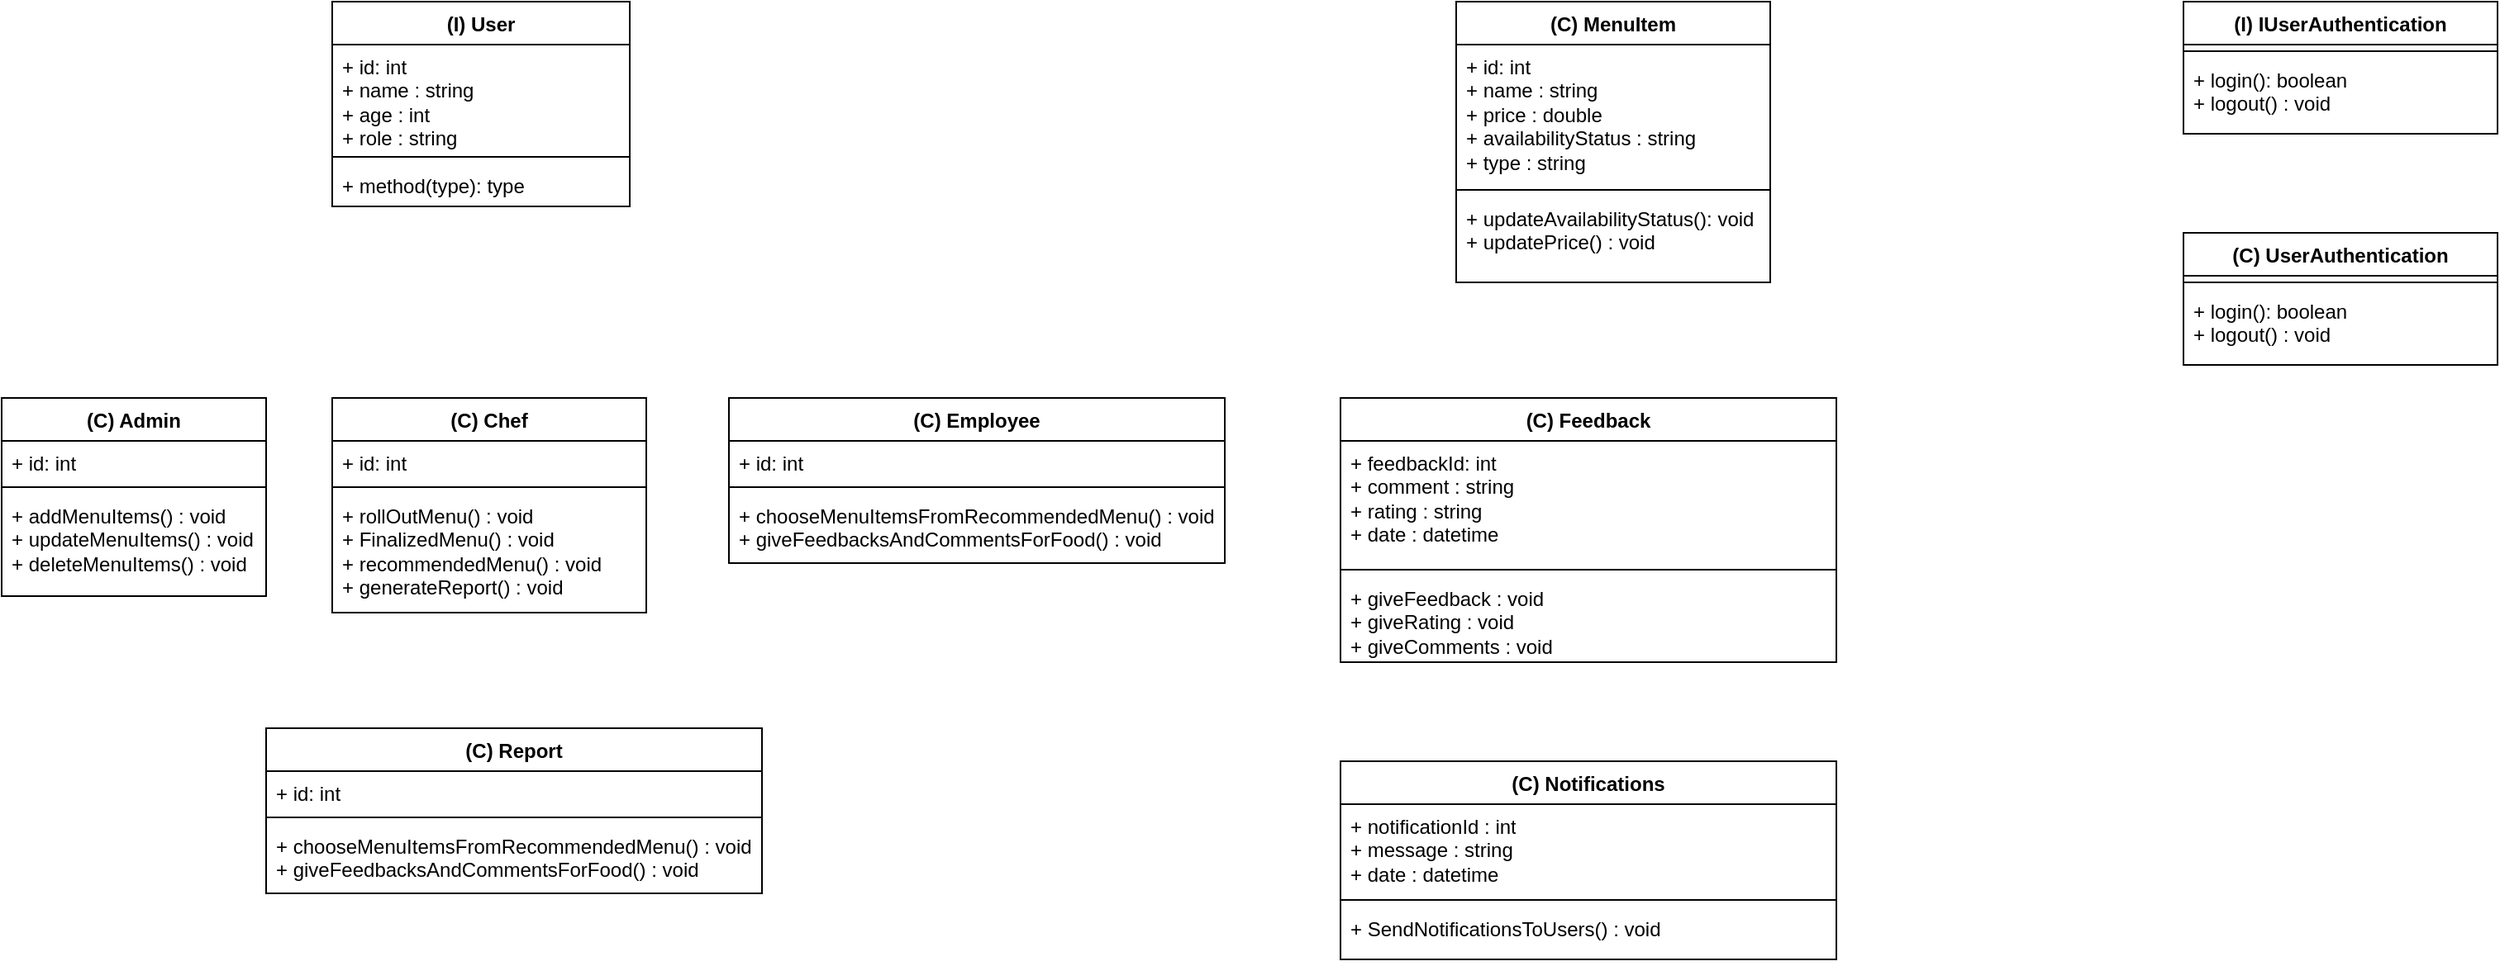 <mxfile version="24.4.13" type="device">
  <diagram name="Page-1" id="cNhhz2WzW6dZc9zlNptK">
    <mxGraphModel dx="1195" dy="697" grid="1" gridSize="10" guides="1" tooltips="1" connect="1" arrows="1" fold="1" page="1" pageScale="1" pageWidth="850" pageHeight="1100" math="0" shadow="0">
      <root>
        <mxCell id="0" />
        <mxCell id="1" parent="0" />
        <mxCell id="4vxcpAwt6vZOjD-WWusL-1" value="(I) User" style="swimlane;fontStyle=1;align=center;verticalAlign=top;childLayout=stackLayout;horizontal=1;startSize=26;horizontalStack=0;resizeParent=1;resizeParentMax=0;resizeLast=0;collapsible=1;marginBottom=0;whiteSpace=wrap;html=1;" vertex="1" parent="1">
          <mxGeometry x="200" y="80" width="180" height="124" as="geometry">
            <mxRectangle x="220" y="110" width="70" height="30" as="alternateBounds" />
          </mxGeometry>
        </mxCell>
        <mxCell id="4vxcpAwt6vZOjD-WWusL-2" value="+ id: int&lt;div&gt;+ name : string&lt;br&gt;+ age : int&lt;br&gt;+ role : string&lt;/div&gt;" style="text;strokeColor=none;fillColor=none;align=left;verticalAlign=top;spacingLeft=4;spacingRight=4;overflow=hidden;rotatable=0;points=[[0,0.5],[1,0.5]];portConstraint=eastwest;whiteSpace=wrap;html=1;" vertex="1" parent="4vxcpAwt6vZOjD-WWusL-1">
          <mxGeometry y="26" width="180" height="64" as="geometry" />
        </mxCell>
        <mxCell id="4vxcpAwt6vZOjD-WWusL-3" value="" style="line;strokeWidth=1;fillColor=none;align=left;verticalAlign=middle;spacingTop=-1;spacingLeft=3;spacingRight=3;rotatable=0;labelPosition=right;points=[];portConstraint=eastwest;strokeColor=inherit;" vertex="1" parent="4vxcpAwt6vZOjD-WWusL-1">
          <mxGeometry y="90" width="180" height="8" as="geometry" />
        </mxCell>
        <mxCell id="4vxcpAwt6vZOjD-WWusL-4" value="+ method(type): type" style="text;strokeColor=none;fillColor=none;align=left;verticalAlign=top;spacingLeft=4;spacingRight=4;overflow=hidden;rotatable=0;points=[[0,0.5],[1,0.5]];portConstraint=eastwest;whiteSpace=wrap;html=1;" vertex="1" parent="4vxcpAwt6vZOjD-WWusL-1">
          <mxGeometry y="98" width="180" height="26" as="geometry" />
        </mxCell>
        <mxCell id="4vxcpAwt6vZOjD-WWusL-5" value="(C) Admin" style="swimlane;fontStyle=1;align=center;verticalAlign=top;childLayout=stackLayout;horizontal=1;startSize=26;horizontalStack=0;resizeParent=1;resizeParentMax=0;resizeLast=0;collapsible=1;marginBottom=0;whiteSpace=wrap;html=1;" vertex="1" parent="1">
          <mxGeometry y="320" width="160" height="120" as="geometry">
            <mxRectangle x="220" y="110" width="70" height="30" as="alternateBounds" />
          </mxGeometry>
        </mxCell>
        <mxCell id="4vxcpAwt6vZOjD-WWusL-6" value="+ id: int" style="text;strokeColor=none;fillColor=none;align=left;verticalAlign=top;spacingLeft=4;spacingRight=4;overflow=hidden;rotatable=0;points=[[0,0.5],[1,0.5]];portConstraint=eastwest;whiteSpace=wrap;html=1;" vertex="1" parent="4vxcpAwt6vZOjD-WWusL-5">
          <mxGeometry y="26" width="160" height="24" as="geometry" />
        </mxCell>
        <mxCell id="4vxcpAwt6vZOjD-WWusL-7" value="" style="line;strokeWidth=1;fillColor=none;align=left;verticalAlign=middle;spacingTop=-1;spacingLeft=3;spacingRight=3;rotatable=0;labelPosition=right;points=[];portConstraint=eastwest;strokeColor=inherit;" vertex="1" parent="4vxcpAwt6vZOjD-WWusL-5">
          <mxGeometry y="50" width="160" height="8" as="geometry" />
        </mxCell>
        <mxCell id="4vxcpAwt6vZOjD-WWusL-8" value="+ addMenuItems() : void&lt;div&gt;+ updateMenuItems() : void&lt;br&gt;+ deleteMenuItems() : void&lt;/div&gt;" style="text;strokeColor=none;fillColor=none;align=left;verticalAlign=top;spacingLeft=4;spacingRight=4;overflow=hidden;rotatable=0;points=[[0,0.5],[1,0.5]];portConstraint=eastwest;whiteSpace=wrap;html=1;" vertex="1" parent="4vxcpAwt6vZOjD-WWusL-5">
          <mxGeometry y="58" width="160" height="62" as="geometry" />
        </mxCell>
        <mxCell id="4vxcpAwt6vZOjD-WWusL-9" value="(C)&amp;nbsp;Chef" style="swimlane;fontStyle=1;align=center;verticalAlign=top;childLayout=stackLayout;horizontal=1;startSize=26;horizontalStack=0;resizeParent=1;resizeParentMax=0;resizeLast=0;collapsible=1;marginBottom=0;whiteSpace=wrap;html=1;" vertex="1" parent="1">
          <mxGeometry x="200" y="320" width="190" height="130" as="geometry">
            <mxRectangle x="220" y="110" width="70" height="30" as="alternateBounds" />
          </mxGeometry>
        </mxCell>
        <mxCell id="4vxcpAwt6vZOjD-WWusL-10" value="+ id: int" style="text;strokeColor=none;fillColor=none;align=left;verticalAlign=top;spacingLeft=4;spacingRight=4;overflow=hidden;rotatable=0;points=[[0,0.5],[1,0.5]];portConstraint=eastwest;whiteSpace=wrap;html=1;" vertex="1" parent="4vxcpAwt6vZOjD-WWusL-9">
          <mxGeometry y="26" width="190" height="24" as="geometry" />
        </mxCell>
        <mxCell id="4vxcpAwt6vZOjD-WWusL-11" value="" style="line;strokeWidth=1;fillColor=none;align=left;verticalAlign=middle;spacingTop=-1;spacingLeft=3;spacingRight=3;rotatable=0;labelPosition=right;points=[];portConstraint=eastwest;strokeColor=inherit;" vertex="1" parent="4vxcpAwt6vZOjD-WWusL-9">
          <mxGeometry y="50" width="190" height="8" as="geometry" />
        </mxCell>
        <mxCell id="4vxcpAwt6vZOjD-WWusL-12" value="+ rollOutMenu() : void&lt;br&gt;+ FinalizedMenu() : void&lt;br&gt;+ recommendedMenu() : void&amp;nbsp;&lt;br&gt;+ generateReport() : void" style="text;strokeColor=none;fillColor=none;align=left;verticalAlign=top;spacingLeft=4;spacingRight=4;overflow=hidden;rotatable=0;points=[[0,0.5],[1,0.5]];portConstraint=eastwest;whiteSpace=wrap;html=1;" vertex="1" parent="4vxcpAwt6vZOjD-WWusL-9">
          <mxGeometry y="58" width="190" height="72" as="geometry" />
        </mxCell>
        <mxCell id="4vxcpAwt6vZOjD-WWusL-13" value="(C) Employee" style="swimlane;fontStyle=1;align=center;verticalAlign=top;childLayout=stackLayout;horizontal=1;startSize=26;horizontalStack=0;resizeParent=1;resizeParentMax=0;resizeLast=0;collapsible=1;marginBottom=0;whiteSpace=wrap;html=1;" vertex="1" parent="1">
          <mxGeometry x="440" y="320" width="300" height="100" as="geometry">
            <mxRectangle x="220" y="110" width="70" height="30" as="alternateBounds" />
          </mxGeometry>
        </mxCell>
        <mxCell id="4vxcpAwt6vZOjD-WWusL-14" value="+ id: int" style="text;strokeColor=none;fillColor=none;align=left;verticalAlign=top;spacingLeft=4;spacingRight=4;overflow=hidden;rotatable=0;points=[[0,0.5],[1,0.5]];portConstraint=eastwest;whiteSpace=wrap;html=1;" vertex="1" parent="4vxcpAwt6vZOjD-WWusL-13">
          <mxGeometry y="26" width="300" height="24" as="geometry" />
        </mxCell>
        <mxCell id="4vxcpAwt6vZOjD-WWusL-15" value="" style="line;strokeWidth=1;fillColor=none;align=left;verticalAlign=middle;spacingTop=-1;spacingLeft=3;spacingRight=3;rotatable=0;labelPosition=right;points=[];portConstraint=eastwest;strokeColor=inherit;" vertex="1" parent="4vxcpAwt6vZOjD-WWusL-13">
          <mxGeometry y="50" width="300" height="8" as="geometry" />
        </mxCell>
        <mxCell id="4vxcpAwt6vZOjD-WWusL-16" value="+ chooseMenuItemsFromRecommendedMenu() : void&lt;br&gt;+ giveFeedbacksAndCommentsForFood() : void" style="text;strokeColor=none;fillColor=none;align=left;verticalAlign=top;spacingLeft=4;spacingRight=4;overflow=hidden;rotatable=0;points=[[0,0.5],[1,0.5]];portConstraint=eastwest;whiteSpace=wrap;html=1;" vertex="1" parent="4vxcpAwt6vZOjD-WWusL-13">
          <mxGeometry y="58" width="300" height="42" as="geometry" />
        </mxCell>
        <mxCell id="4vxcpAwt6vZOjD-WWusL-19" value="(C) MenuItem" style="swimlane;fontStyle=1;align=center;verticalAlign=top;childLayout=stackLayout;horizontal=1;startSize=26;horizontalStack=0;resizeParent=1;resizeParentMax=0;resizeLast=0;collapsible=1;marginBottom=0;whiteSpace=wrap;html=1;" vertex="1" parent="1">
          <mxGeometry x="880" y="80" width="190" height="170" as="geometry">
            <mxRectangle x="220" y="110" width="70" height="30" as="alternateBounds" />
          </mxGeometry>
        </mxCell>
        <mxCell id="4vxcpAwt6vZOjD-WWusL-20" value="+ id: int&lt;div&gt;+ name : string&lt;br&gt;+ price : double&lt;br&gt;+ availabilityStatus : string&lt;br&gt;+ type : string&lt;/div&gt;" style="text;strokeColor=none;fillColor=none;align=left;verticalAlign=top;spacingLeft=4;spacingRight=4;overflow=hidden;rotatable=0;points=[[0,0.5],[1,0.5]];portConstraint=eastwest;whiteSpace=wrap;html=1;" vertex="1" parent="4vxcpAwt6vZOjD-WWusL-19">
          <mxGeometry y="26" width="190" height="84" as="geometry" />
        </mxCell>
        <mxCell id="4vxcpAwt6vZOjD-WWusL-21" value="" style="line;strokeWidth=1;fillColor=none;align=left;verticalAlign=middle;spacingTop=-1;spacingLeft=3;spacingRight=3;rotatable=0;labelPosition=right;points=[];portConstraint=eastwest;strokeColor=inherit;" vertex="1" parent="4vxcpAwt6vZOjD-WWusL-19">
          <mxGeometry y="110" width="190" height="8" as="geometry" />
        </mxCell>
        <mxCell id="4vxcpAwt6vZOjD-WWusL-22" value="+ updateAvailabilityStatus(): void&lt;div&gt;+ updatePrice() : void&lt;/div&gt;" style="text;strokeColor=none;fillColor=none;align=left;verticalAlign=top;spacingLeft=4;spacingRight=4;overflow=hidden;rotatable=0;points=[[0,0.5],[1,0.5]];portConstraint=eastwest;whiteSpace=wrap;html=1;" vertex="1" parent="4vxcpAwt6vZOjD-WWusL-19">
          <mxGeometry y="118" width="190" height="52" as="geometry" />
        </mxCell>
        <mxCell id="4vxcpAwt6vZOjD-WWusL-33" value="(C) Notifications" style="swimlane;fontStyle=1;align=center;verticalAlign=top;childLayout=stackLayout;horizontal=1;startSize=26;horizontalStack=0;resizeParent=1;resizeParentMax=0;resizeLast=0;collapsible=1;marginBottom=0;whiteSpace=wrap;html=1;" vertex="1" parent="1">
          <mxGeometry x="810" y="540" width="300" height="120" as="geometry">
            <mxRectangle x="220" y="110" width="70" height="30" as="alternateBounds" />
          </mxGeometry>
        </mxCell>
        <mxCell id="4vxcpAwt6vZOjD-WWusL-34" value="+ notificationId : int&lt;div&gt;+ message : string&lt;/div&gt;&lt;div&gt;+ date : datetime&lt;/div&gt;" style="text;strokeColor=none;fillColor=none;align=left;verticalAlign=top;spacingLeft=4;spacingRight=4;overflow=hidden;rotatable=0;points=[[0,0.5],[1,0.5]];portConstraint=eastwest;whiteSpace=wrap;html=1;" vertex="1" parent="4vxcpAwt6vZOjD-WWusL-33">
          <mxGeometry y="26" width="300" height="54" as="geometry" />
        </mxCell>
        <mxCell id="4vxcpAwt6vZOjD-WWusL-35" value="" style="line;strokeWidth=1;fillColor=none;align=left;verticalAlign=middle;spacingTop=-1;spacingLeft=3;spacingRight=3;rotatable=0;labelPosition=right;points=[];portConstraint=eastwest;strokeColor=inherit;" vertex="1" parent="4vxcpAwt6vZOjD-WWusL-33">
          <mxGeometry y="80" width="300" height="8" as="geometry" />
        </mxCell>
        <mxCell id="4vxcpAwt6vZOjD-WWusL-36" value="+ SendNotificationsToUsers() : void" style="text;strokeColor=none;fillColor=none;align=left;verticalAlign=top;spacingLeft=4;spacingRight=4;overflow=hidden;rotatable=0;points=[[0,0.5],[1,0.5]];portConstraint=eastwest;whiteSpace=wrap;html=1;" vertex="1" parent="4vxcpAwt6vZOjD-WWusL-33">
          <mxGeometry y="88" width="300" height="32" as="geometry" />
        </mxCell>
        <mxCell id="4vxcpAwt6vZOjD-WWusL-45" value="(C) Feedback" style="swimlane;fontStyle=1;align=center;verticalAlign=top;childLayout=stackLayout;horizontal=1;startSize=26;horizontalStack=0;resizeParent=1;resizeParentMax=0;resizeLast=0;collapsible=1;marginBottom=0;whiteSpace=wrap;html=1;" vertex="1" parent="1">
          <mxGeometry x="810" y="320" width="300" height="160" as="geometry">
            <mxRectangle x="220" y="110" width="70" height="30" as="alternateBounds" />
          </mxGeometry>
        </mxCell>
        <mxCell id="4vxcpAwt6vZOjD-WWusL-46" value="+ feedbackId: int&lt;div&gt;+ comment : string&lt;/div&gt;&lt;div&gt;+ rating : string&lt;/div&gt;&lt;div&gt;+ date : datetime&lt;/div&gt;" style="text;strokeColor=none;fillColor=none;align=left;verticalAlign=top;spacingLeft=4;spacingRight=4;overflow=hidden;rotatable=0;points=[[0,0.5],[1,0.5]];portConstraint=eastwest;whiteSpace=wrap;html=1;" vertex="1" parent="4vxcpAwt6vZOjD-WWusL-45">
          <mxGeometry y="26" width="300" height="74" as="geometry" />
        </mxCell>
        <mxCell id="4vxcpAwt6vZOjD-WWusL-47" value="" style="line;strokeWidth=1;fillColor=none;align=left;verticalAlign=middle;spacingTop=-1;spacingLeft=3;spacingRight=3;rotatable=0;labelPosition=right;points=[];portConstraint=eastwest;strokeColor=inherit;" vertex="1" parent="4vxcpAwt6vZOjD-WWusL-45">
          <mxGeometry y="100" width="300" height="8" as="geometry" />
        </mxCell>
        <mxCell id="4vxcpAwt6vZOjD-WWusL-48" value="&lt;div&gt;+ giveFeedback : void&lt;/div&gt;+ giveRating : void&lt;div&gt;+ giveComments : void&lt;/div&gt;" style="text;strokeColor=none;fillColor=none;align=left;verticalAlign=top;spacingLeft=4;spacingRight=4;overflow=hidden;rotatable=0;points=[[0,0.5],[1,0.5]];portConstraint=eastwest;whiteSpace=wrap;html=1;" vertex="1" parent="4vxcpAwt6vZOjD-WWusL-45">
          <mxGeometry y="108" width="300" height="52" as="geometry" />
        </mxCell>
        <mxCell id="4vxcpAwt6vZOjD-WWusL-49" value="(C) Report" style="swimlane;fontStyle=1;align=center;verticalAlign=top;childLayout=stackLayout;horizontal=1;startSize=26;horizontalStack=0;resizeParent=1;resizeParentMax=0;resizeLast=0;collapsible=1;marginBottom=0;whiteSpace=wrap;html=1;" vertex="1" parent="1">
          <mxGeometry x="160" y="520" width="300" height="100" as="geometry">
            <mxRectangle x="220" y="110" width="70" height="30" as="alternateBounds" />
          </mxGeometry>
        </mxCell>
        <mxCell id="4vxcpAwt6vZOjD-WWusL-50" value="+ id: int" style="text;strokeColor=none;fillColor=none;align=left;verticalAlign=top;spacingLeft=4;spacingRight=4;overflow=hidden;rotatable=0;points=[[0,0.5],[1,0.5]];portConstraint=eastwest;whiteSpace=wrap;html=1;" vertex="1" parent="4vxcpAwt6vZOjD-WWusL-49">
          <mxGeometry y="26" width="300" height="24" as="geometry" />
        </mxCell>
        <mxCell id="4vxcpAwt6vZOjD-WWusL-51" value="" style="line;strokeWidth=1;fillColor=none;align=left;verticalAlign=middle;spacingTop=-1;spacingLeft=3;spacingRight=3;rotatable=0;labelPosition=right;points=[];portConstraint=eastwest;strokeColor=inherit;" vertex="1" parent="4vxcpAwt6vZOjD-WWusL-49">
          <mxGeometry y="50" width="300" height="8" as="geometry" />
        </mxCell>
        <mxCell id="4vxcpAwt6vZOjD-WWusL-52" value="+ chooseMenuItemsFromRecommendedMenu() : void&lt;br&gt;+ giveFeedbacksAndCommentsForFood() : void" style="text;strokeColor=none;fillColor=none;align=left;verticalAlign=top;spacingLeft=4;spacingRight=4;overflow=hidden;rotatable=0;points=[[0,0.5],[1,0.5]];portConstraint=eastwest;whiteSpace=wrap;html=1;" vertex="1" parent="4vxcpAwt6vZOjD-WWusL-49">
          <mxGeometry y="58" width="300" height="42" as="geometry" />
        </mxCell>
        <mxCell id="4vxcpAwt6vZOjD-WWusL-53" value="(I) IUserAuthentication" style="swimlane;fontStyle=1;align=center;verticalAlign=top;childLayout=stackLayout;horizontal=1;startSize=26;horizontalStack=0;resizeParent=1;resizeParentMax=0;resizeLast=0;collapsible=1;marginBottom=0;whiteSpace=wrap;html=1;" vertex="1" parent="1">
          <mxGeometry x="1320" y="80" width="190" height="80" as="geometry">
            <mxRectangle x="220" y="110" width="70" height="30" as="alternateBounds" />
          </mxGeometry>
        </mxCell>
        <mxCell id="4vxcpAwt6vZOjD-WWusL-55" value="" style="line;strokeWidth=1;fillColor=none;align=left;verticalAlign=middle;spacingTop=-1;spacingLeft=3;spacingRight=3;rotatable=0;labelPosition=right;points=[];portConstraint=eastwest;strokeColor=inherit;" vertex="1" parent="4vxcpAwt6vZOjD-WWusL-53">
          <mxGeometry y="26" width="190" height="8" as="geometry" />
        </mxCell>
        <mxCell id="4vxcpAwt6vZOjD-WWusL-56" value="+ login(): boolean&lt;div&gt;+ logout() : void&lt;/div&gt;" style="text;strokeColor=none;fillColor=none;align=left;verticalAlign=top;spacingLeft=4;spacingRight=4;overflow=hidden;rotatable=0;points=[[0,0.5],[1,0.5]];portConstraint=eastwest;whiteSpace=wrap;html=1;" vertex="1" parent="4vxcpAwt6vZOjD-WWusL-53">
          <mxGeometry y="34" width="190" height="46" as="geometry" />
        </mxCell>
        <mxCell id="4vxcpAwt6vZOjD-WWusL-58" value="(C) UserAuthentication" style="swimlane;fontStyle=1;align=center;verticalAlign=top;childLayout=stackLayout;horizontal=1;startSize=26;horizontalStack=0;resizeParent=1;resizeParentMax=0;resizeLast=0;collapsible=1;marginBottom=0;whiteSpace=wrap;html=1;" vertex="1" parent="1">
          <mxGeometry x="1320" y="220" width="190" height="80" as="geometry">
            <mxRectangle x="220" y="110" width="70" height="30" as="alternateBounds" />
          </mxGeometry>
        </mxCell>
        <mxCell id="4vxcpAwt6vZOjD-WWusL-59" value="" style="line;strokeWidth=1;fillColor=none;align=left;verticalAlign=middle;spacingTop=-1;spacingLeft=3;spacingRight=3;rotatable=0;labelPosition=right;points=[];portConstraint=eastwest;strokeColor=inherit;" vertex="1" parent="4vxcpAwt6vZOjD-WWusL-58">
          <mxGeometry y="26" width="190" height="8" as="geometry" />
        </mxCell>
        <mxCell id="4vxcpAwt6vZOjD-WWusL-60" value="+ login(): boolean&lt;div&gt;+ logout() : void&lt;/div&gt;" style="text;strokeColor=none;fillColor=none;align=left;verticalAlign=top;spacingLeft=4;spacingRight=4;overflow=hidden;rotatable=0;points=[[0,0.5],[1,0.5]];portConstraint=eastwest;whiteSpace=wrap;html=1;" vertex="1" parent="4vxcpAwt6vZOjD-WWusL-58">
          <mxGeometry y="34" width="190" height="46" as="geometry" />
        </mxCell>
      </root>
    </mxGraphModel>
  </diagram>
</mxfile>

